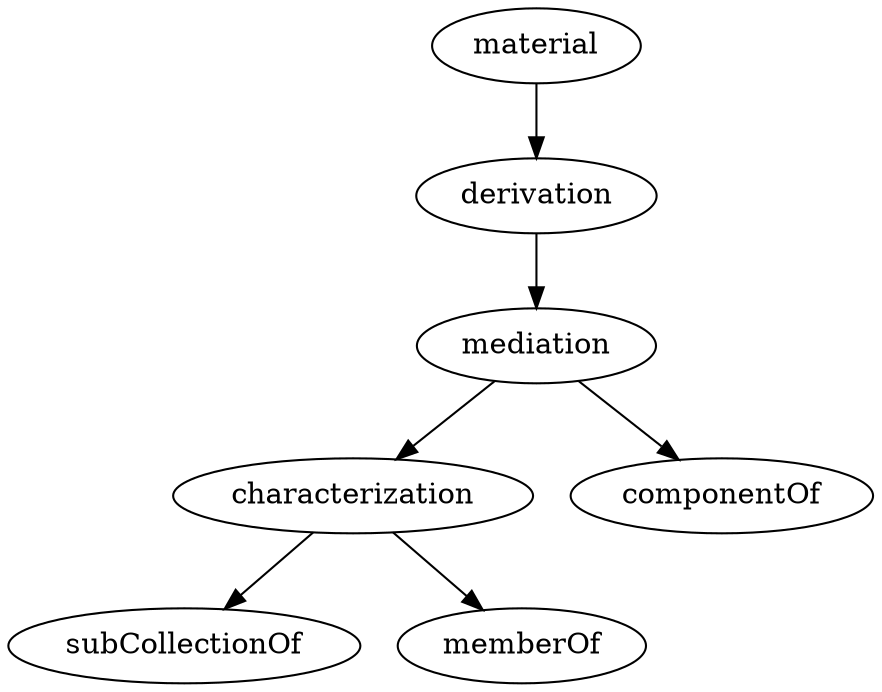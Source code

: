 strict digraph  {
material;
derivation;
mediation;
characterization;
componentOf;
subCollectionOf;
memberOf;
material -> derivation;
derivation -> mediation;
mediation -> characterization;
mediation -> componentOf;
characterization -> subCollectionOf;
characterization -> memberOf;
}
